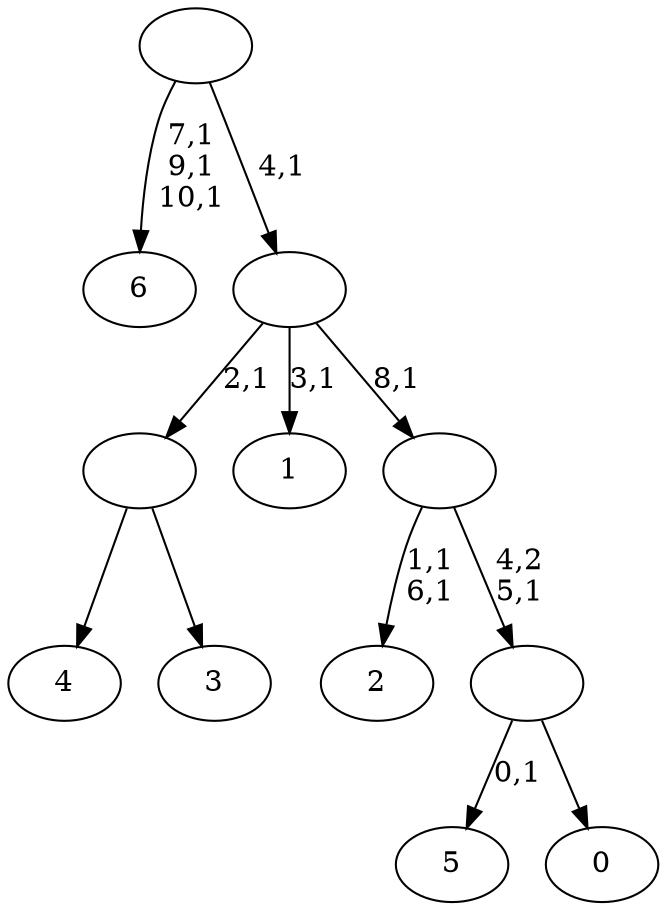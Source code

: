 digraph T {
	18 [label="6"]
	14 [label="5"]
	12 [label="4"]
	11 [label="3"]
	10 [label=""]
	9 [label="2"]
	6 [label="1"]
	4 [label="0"]
	3 [label=""]
	2 [label=""]
	1 [label=""]
	0 [label=""]
	10 -> 12 [label=""]
	10 -> 11 [label=""]
	3 -> 14 [label="0,1"]
	3 -> 4 [label=""]
	2 -> 9 [label="1,1\n6,1"]
	2 -> 3 [label="4,2\n5,1"]
	1 -> 6 [label="3,1"]
	1 -> 10 [label="2,1"]
	1 -> 2 [label="8,1"]
	0 -> 18 [label="7,1\n9,1\n10,1"]
	0 -> 1 [label="4,1"]
}
